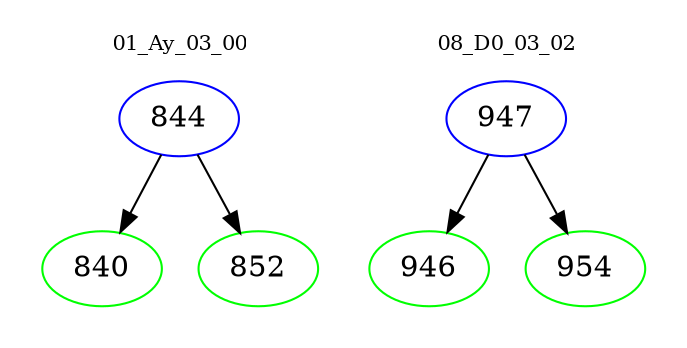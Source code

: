 digraph{
subgraph cluster_0 {
color = white
label = "01_Ay_03_00";
fontsize=10;
T0_844 [label="844", color="blue"]
T0_844 -> T0_840 [color="black"]
T0_840 [label="840", color="green"]
T0_844 -> T0_852 [color="black"]
T0_852 [label="852", color="green"]
}
subgraph cluster_1 {
color = white
label = "08_D0_03_02";
fontsize=10;
T1_947 [label="947", color="blue"]
T1_947 -> T1_946 [color="black"]
T1_946 [label="946", color="green"]
T1_947 -> T1_954 [color="black"]
T1_954 [label="954", color="green"]
}
}
